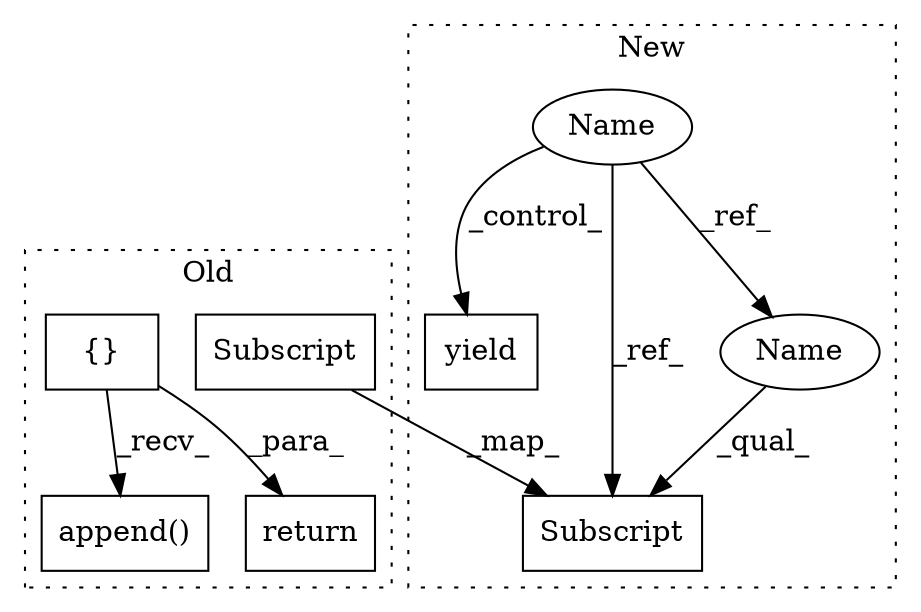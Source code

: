 digraph G {
subgraph cluster0 {
1 [label="append()" a="75" s="1629,1745" l="15,1" shape="box"];
3 [label="{}" a="59" s="1540,1540" l="2,1" shape="box"];
4 [label="return" a="93" s="1871" l="7" shape="box"];
7 [label="Subscript" a="63" s="1466,0" l="16,0" shape="box"];
label = "Old";
style="dotted";
}
subgraph cluster1 {
2 [label="yield" a="105" s="1525" l="6" shape="box"];
5 [label="Name" a="87" s="1489" l="9" shape="ellipse"];
6 [label="Subscript" a="63" s="1560,0" l="16,0" shape="box"];
8 [label="Name" a="87" s="1560" l="9" shape="ellipse"];
label = "New";
style="dotted";
}
3 -> 4 [label="_para_"];
3 -> 1 [label="_recv_"];
5 -> 8 [label="_ref_"];
5 -> 6 [label="_ref_"];
5 -> 2 [label="_control_"];
7 -> 6 [label="_map_"];
8 -> 6 [label="_qual_"];
}
